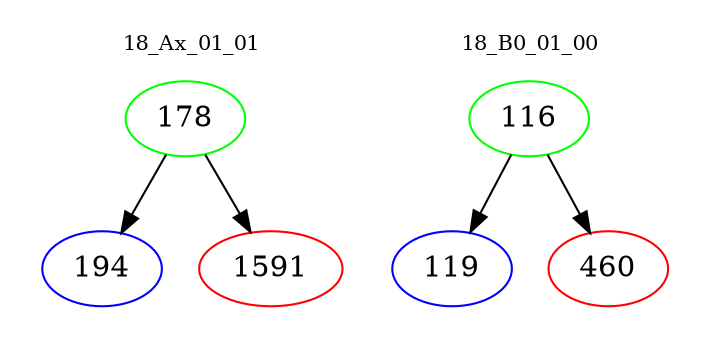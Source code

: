 digraph{
subgraph cluster_0 {
color = white
label = "18_Ax_01_01";
fontsize=10;
T0_178 [label="178", color="green"]
T0_178 -> T0_194 [color="black"]
T0_194 [label="194", color="blue"]
T0_178 -> T0_1591 [color="black"]
T0_1591 [label="1591", color="red"]
}
subgraph cluster_1 {
color = white
label = "18_B0_01_00";
fontsize=10;
T1_116 [label="116", color="green"]
T1_116 -> T1_119 [color="black"]
T1_119 [label="119", color="blue"]
T1_116 -> T1_460 [color="black"]
T1_460 [label="460", color="red"]
}
}
